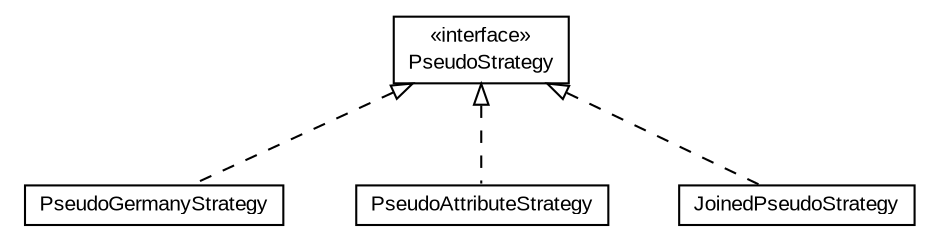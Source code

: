 #!/usr/local/bin/dot
#
# Class diagram 
# Generated by UMLGraph version R5_6-24-gf6e263 (http://www.umlgraph.org/)
#

digraph G {
	edge [fontname="arial",fontsize=10,labelfontname="arial",labelfontsize=10];
	node [fontname="arial",fontsize=10,shape=plaintext];
	nodesep=0.25;
	ranksep=0.5;
	// eu.europa.esig.dss.validation.process.bbb.xcv.sub.checks.pseudo.PseudoStrategy
	c37520 [label=<<table title="eu.europa.esig.dss.validation.process.bbb.xcv.sub.checks.pseudo.PseudoStrategy" border="0" cellborder="1" cellspacing="0" cellpadding="2" port="p" href="./PseudoStrategy.html">
		<tr><td><table border="0" cellspacing="0" cellpadding="1">
<tr><td align="center" balign="center"> &#171;interface&#187; </td></tr>
<tr><td align="center" balign="center"> PseudoStrategy </td></tr>
		</table></td></tr>
		</table>>, URL="./PseudoStrategy.html", fontname="arial", fontcolor="black", fontsize=10.0];
	// eu.europa.esig.dss.validation.process.bbb.xcv.sub.checks.pseudo.PseudoGermanyStrategy
	c37521 [label=<<table title="eu.europa.esig.dss.validation.process.bbb.xcv.sub.checks.pseudo.PseudoGermanyStrategy" border="0" cellborder="1" cellspacing="0" cellpadding="2" port="p" href="./PseudoGermanyStrategy.html">
		<tr><td><table border="0" cellspacing="0" cellpadding="1">
<tr><td align="center" balign="center"> PseudoGermanyStrategy </td></tr>
		</table></td></tr>
		</table>>, URL="./PseudoGermanyStrategy.html", fontname="arial", fontcolor="black", fontsize=10.0];
	// eu.europa.esig.dss.validation.process.bbb.xcv.sub.checks.pseudo.PseudoAttributeStrategy
	c37522 [label=<<table title="eu.europa.esig.dss.validation.process.bbb.xcv.sub.checks.pseudo.PseudoAttributeStrategy" border="0" cellborder="1" cellspacing="0" cellpadding="2" port="p" href="./PseudoAttributeStrategy.html">
		<tr><td><table border="0" cellspacing="0" cellpadding="1">
<tr><td align="center" balign="center"> PseudoAttributeStrategy </td></tr>
		</table></td></tr>
		</table>>, URL="./PseudoAttributeStrategy.html", fontname="arial", fontcolor="black", fontsize=10.0];
	// eu.europa.esig.dss.validation.process.bbb.xcv.sub.checks.pseudo.JoinedPseudoStrategy
	c37523 [label=<<table title="eu.europa.esig.dss.validation.process.bbb.xcv.sub.checks.pseudo.JoinedPseudoStrategy" border="0" cellborder="1" cellspacing="0" cellpadding="2" port="p" href="./JoinedPseudoStrategy.html">
		<tr><td><table border="0" cellspacing="0" cellpadding="1">
<tr><td align="center" balign="center"> JoinedPseudoStrategy </td></tr>
		</table></td></tr>
		</table>>, URL="./JoinedPseudoStrategy.html", fontname="arial", fontcolor="black", fontsize=10.0];
	//eu.europa.esig.dss.validation.process.bbb.xcv.sub.checks.pseudo.PseudoGermanyStrategy implements eu.europa.esig.dss.validation.process.bbb.xcv.sub.checks.pseudo.PseudoStrategy
	c37520:p -> c37521:p [dir=back,arrowtail=empty,style=dashed];
	//eu.europa.esig.dss.validation.process.bbb.xcv.sub.checks.pseudo.PseudoAttributeStrategy implements eu.europa.esig.dss.validation.process.bbb.xcv.sub.checks.pseudo.PseudoStrategy
	c37520:p -> c37522:p [dir=back,arrowtail=empty,style=dashed];
	//eu.europa.esig.dss.validation.process.bbb.xcv.sub.checks.pseudo.JoinedPseudoStrategy implements eu.europa.esig.dss.validation.process.bbb.xcv.sub.checks.pseudo.PseudoStrategy
	c37520:p -> c37523:p [dir=back,arrowtail=empty,style=dashed];
}

